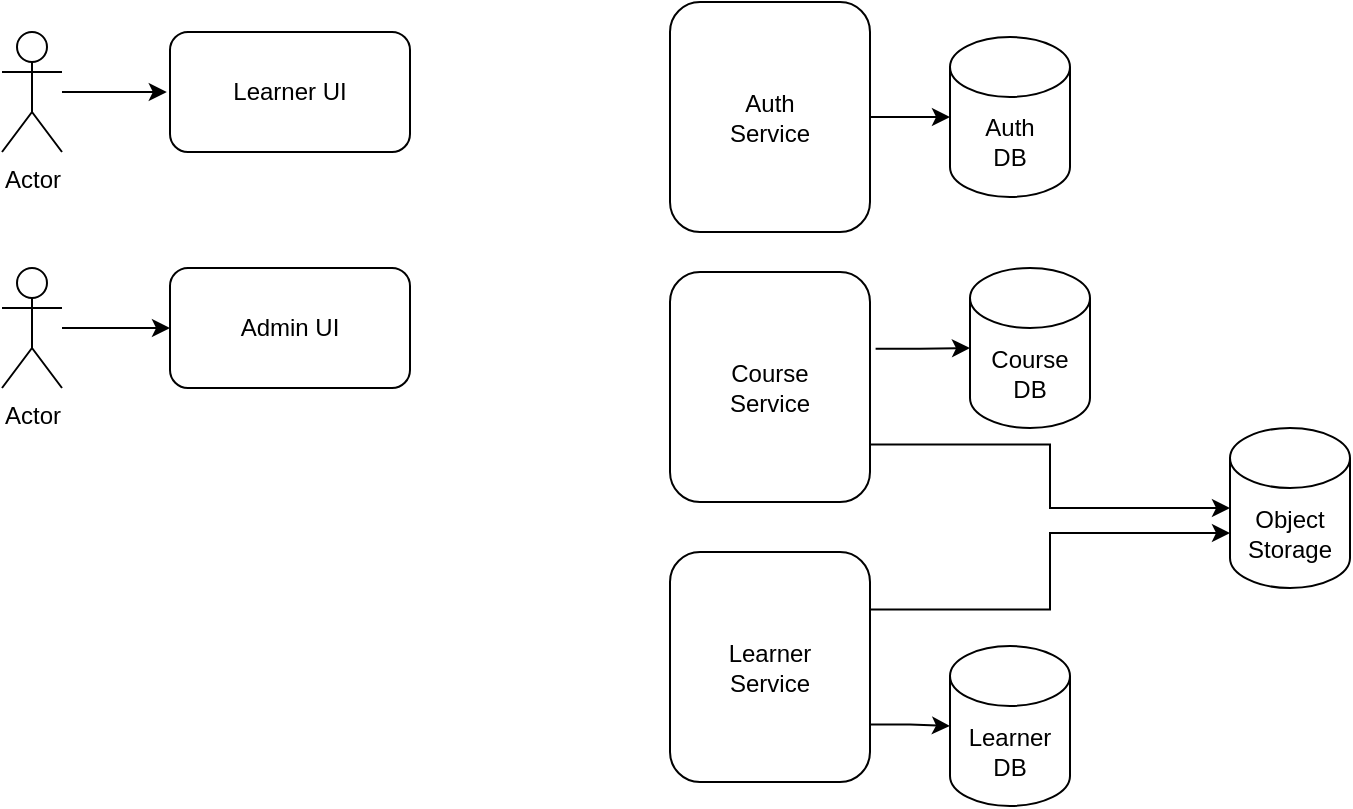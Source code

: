 <mxfile version="19.0.2" type="github" pages="4">
  <diagram id="a-NPTr9tY3nA0teMm3H9" name="Overall Architecture">
    <mxGraphModel dx="1038" dy="557" grid="0" gridSize="10" guides="1" tooltips="1" connect="1" arrows="1" fold="1" page="1" pageScale="1" pageWidth="827" pageHeight="1169" math="0" shadow="0">
      <root>
        <mxCell id="0" />
        <mxCell id="1" parent="0" />
        <mxCell id="u7OoludS2431rdrwOv_b-2" value="Admin UI" style="rounded=1;whiteSpace=wrap;html=1;" parent="1" vertex="1">
          <mxGeometry x="130" y="218" width="120" height="60" as="geometry" />
        </mxCell>
        <mxCell id="u7OoludS2431rdrwOv_b-3" value="Learner UI" style="rounded=1;whiteSpace=wrap;html=1;" parent="1" vertex="1">
          <mxGeometry x="130" y="100" width="120" height="60" as="geometry" />
        </mxCell>
        <mxCell id="u7OoludS2431rdrwOv_b-6" style="edgeStyle=orthogonalEdgeStyle;rounded=0;orthogonalLoop=1;jettySize=auto;html=1;entryX=0;entryY=0.5;entryDx=0;entryDy=0;entryPerimeter=0;" parent="1" source="u7OoludS2431rdrwOv_b-4" target="u7OoludS2431rdrwOv_b-5" edge="1">
          <mxGeometry relative="1" as="geometry" />
        </mxCell>
        <mxCell id="u7OoludS2431rdrwOv_b-4" value="Auth&lt;br&gt;Service" style="rounded=1;whiteSpace=wrap;html=1;" parent="1" vertex="1">
          <mxGeometry x="380" y="85" width="100" height="115" as="geometry" />
        </mxCell>
        <mxCell id="u7OoludS2431rdrwOv_b-5" value="Auth&lt;br&gt;DB" style="shape=cylinder3;whiteSpace=wrap;html=1;boundedLbl=1;backgroundOutline=1;size=15;" parent="1" vertex="1">
          <mxGeometry x="520" y="102.5" width="60" height="80" as="geometry" />
        </mxCell>
        <mxCell id="u7OoludS2431rdrwOv_b-15" style="edgeStyle=orthogonalEdgeStyle;rounded=0;orthogonalLoop=1;jettySize=auto;html=1;entryX=0;entryY=0.5;entryDx=0;entryDy=0;entryPerimeter=0;exitX=1.028;exitY=0.334;exitDx=0;exitDy=0;exitPerimeter=0;" parent="1" source="u7OoludS2431rdrwOv_b-11" target="u7OoludS2431rdrwOv_b-12" edge="1">
          <mxGeometry relative="1" as="geometry">
            <mxPoint x="490" y="258" as="sourcePoint" />
          </mxGeometry>
        </mxCell>
        <mxCell id="u7OoludS2431rdrwOv_b-18" style="edgeStyle=orthogonalEdgeStyle;rounded=0;orthogonalLoop=1;jettySize=auto;html=1;exitX=1;exitY=0.75;exitDx=0;exitDy=0;" parent="1" source="u7OoludS2431rdrwOv_b-11" target="u7OoludS2431rdrwOv_b-17" edge="1">
          <mxGeometry relative="1" as="geometry" />
        </mxCell>
        <mxCell id="u7OoludS2431rdrwOv_b-11" value="Course&lt;br&gt;Service" style="rounded=1;whiteSpace=wrap;html=1;" parent="1" vertex="1">
          <mxGeometry x="380" y="220" width="100" height="115" as="geometry" />
        </mxCell>
        <mxCell id="u7OoludS2431rdrwOv_b-12" value="Course&lt;br&gt;DB" style="shape=cylinder3;whiteSpace=wrap;html=1;boundedLbl=1;backgroundOutline=1;size=15;" parent="1" vertex="1">
          <mxGeometry x="530" y="218" width="60" height="80" as="geometry" />
        </mxCell>
        <mxCell id="u7OoludS2431rdrwOv_b-16" style="edgeStyle=orthogonalEdgeStyle;rounded=0;orthogonalLoop=1;jettySize=auto;html=1;entryX=0;entryY=0.5;entryDx=0;entryDy=0;entryPerimeter=0;exitX=1;exitY=0.75;exitDx=0;exitDy=0;" parent="1" source="u7OoludS2431rdrwOv_b-13" target="u7OoludS2431rdrwOv_b-14" edge="1">
          <mxGeometry relative="1" as="geometry">
            <mxPoint x="490" y="450" as="sourcePoint" />
          </mxGeometry>
        </mxCell>
        <mxCell id="u7OoludS2431rdrwOv_b-19" style="edgeStyle=orthogonalEdgeStyle;rounded=0;orthogonalLoop=1;jettySize=auto;html=1;exitX=1;exitY=0.25;exitDx=0;exitDy=0;entryX=0;entryY=0;entryDx=0;entryDy=52.5;entryPerimeter=0;" parent="1" source="u7OoludS2431rdrwOv_b-13" target="u7OoludS2431rdrwOv_b-17" edge="1">
          <mxGeometry relative="1" as="geometry" />
        </mxCell>
        <mxCell id="u7OoludS2431rdrwOv_b-13" value="Learner&lt;br&gt;Service" style="rounded=1;whiteSpace=wrap;html=1;" parent="1" vertex="1">
          <mxGeometry x="380" y="360" width="100" height="115" as="geometry" />
        </mxCell>
        <mxCell id="u7OoludS2431rdrwOv_b-14" value="Learner&lt;br&gt;DB" style="shape=cylinder3;whiteSpace=wrap;html=1;boundedLbl=1;backgroundOutline=1;size=15;" parent="1" vertex="1">
          <mxGeometry x="520" y="407" width="60" height="80" as="geometry" />
        </mxCell>
        <mxCell id="u7OoludS2431rdrwOv_b-17" value="Object Storage" style="shape=cylinder3;whiteSpace=wrap;html=1;boundedLbl=1;backgroundOutline=1;size=15;" parent="1" vertex="1">
          <mxGeometry x="660" y="298" width="60" height="80" as="geometry" />
        </mxCell>
        <mxCell id="ELlhZlqTuNq26rO8_Pde-2" style="edgeStyle=orthogonalEdgeStyle;curved=1;orthogonalLoop=1;jettySize=auto;html=1;" edge="1" parent="1" source="ELlhZlqTuNq26rO8_Pde-1">
          <mxGeometry relative="1" as="geometry">
            <mxPoint x="128.4" y="130" as="targetPoint" />
          </mxGeometry>
        </mxCell>
        <mxCell id="ELlhZlqTuNq26rO8_Pde-1" value="Actor" style="shape=umlActor;verticalLabelPosition=bottom;verticalAlign=top;html=1;outlineConnect=0;" vertex="1" parent="1">
          <mxGeometry x="46" y="100" width="30" height="60" as="geometry" />
        </mxCell>
        <mxCell id="ELlhZlqTuNq26rO8_Pde-6" style="edgeStyle=orthogonalEdgeStyle;curved=1;orthogonalLoop=1;jettySize=auto;html=1;entryX=0;entryY=0.5;entryDx=0;entryDy=0;" edge="1" parent="1" source="ELlhZlqTuNq26rO8_Pde-3" target="u7OoludS2431rdrwOv_b-2">
          <mxGeometry relative="1" as="geometry" />
        </mxCell>
        <mxCell id="ELlhZlqTuNq26rO8_Pde-3" value="Actor" style="shape=umlActor;verticalLabelPosition=bottom;verticalAlign=top;html=1;outlineConnect=0;" vertex="1" parent="1">
          <mxGeometry x="46" y="218" width="30" height="60" as="geometry" />
        </mxCell>
      </root>
    </mxGraphModel>
  </diagram>
  <diagram id="x5DXFY_6ejhB1cpji8RZ" name="Services">
    <mxGraphModel dx="1038" dy="557" grid="0" gridSize="10" guides="1" tooltips="1" connect="1" arrows="1" fold="1" page="1" pageScale="1" pageWidth="827" pageHeight="1169" math="0" shadow="0">
      <root>
        <mxCell id="0" />
        <mxCell id="1" parent="0" />
        <mxCell id="57I7dCrpW-HKnF3WccSM-1" value="Auth" style="rounded=1;whiteSpace=wrap;html=1;fillColor=#fff2cc;strokeColor=#d6b656;" parent="1" vertex="1">
          <mxGeometry x="160" y="50" width="120" height="60" as="geometry" />
        </mxCell>
        <mxCell id="57I7dCrpW-HKnF3WccSM-2" value="Certification" style="rounded=1;whiteSpace=wrap;html=1;fillColor=#fff2cc;strokeColor=#d6b656;" parent="1" vertex="1">
          <mxGeometry x="160" y="352" width="120" height="60" as="geometry" />
        </mxCell>
        <mxCell id="57I7dCrpW-HKnF3WccSM-3" value="Course" style="rounded=1;whiteSpace=wrap;html=1;fillColor=#fff2cc;strokeColor=#d6b656;" parent="1" vertex="1">
          <mxGeometry x="160" y="152" width="120" height="60" as="geometry" />
        </mxCell>
        <mxCell id="57I7dCrpW-HKnF3WccSM-4" value="Learner" style="rounded=1;whiteSpace=wrap;html=1;fillColor=#fff2cc;strokeColor=#d6b656;" parent="1" vertex="1">
          <mxGeometry x="160" y="252" width="120" height="60" as="geometry" />
        </mxCell>
        <mxCell id="Q0LaRAZ2LkIC-5ek2yOz-1" value="User Registration and Login" style="text;html=1;align=center;verticalAlign=middle;resizable=0;points=[];autosize=1;strokeColor=none;fillColor=none;" vertex="1" parent="1">
          <mxGeometry x="318" y="70" width="160" height="20" as="geometry" />
        </mxCell>
        <mxCell id="2-DjMthBuwTk8WeSACzA-2" value="" style="shape=curlyBracket;whiteSpace=wrap;html=1;rounded=1;" vertex="1" parent="1">
          <mxGeometry x="302" y="38" width="20" height="84" as="geometry" />
        </mxCell>
        <mxCell id="2-DjMthBuwTk8WeSACzA-3" value="Course Creation and publishing" style="text;html=1;align=center;verticalAlign=middle;resizable=0;points=[];autosize=1;strokeColor=none;fillColor=none;" vertex="1" parent="1">
          <mxGeometry x="322" y="173" width="178" height="18" as="geometry" />
        </mxCell>
        <mxCell id="2-DjMthBuwTk8WeSACzA-4" value="" style="shape=curlyBracket;whiteSpace=wrap;html=1;rounded=1;" vertex="1" parent="1">
          <mxGeometry x="302" y="140" width="20" height="84" as="geometry" />
        </mxCell>
        <mxCell id="2-DjMthBuwTk8WeSACzA-5" value="User enrollment in course and progress" style="text;html=1;align=center;verticalAlign=middle;resizable=0;points=[];autosize=1;strokeColor=none;fillColor=none;" vertex="1" parent="1">
          <mxGeometry x="322" y="273" width="220" height="18" as="geometry" />
        </mxCell>
        <mxCell id="2-DjMthBuwTk8WeSACzA-6" value="" style="shape=curlyBracket;whiteSpace=wrap;html=1;rounded=1;" vertex="1" parent="1">
          <mxGeometry x="302" y="240" width="20" height="84" as="geometry" />
        </mxCell>
        <mxCell id="2-DjMthBuwTk8WeSACzA-7" value="Certification generation" style="text;html=1;align=center;verticalAlign=middle;resizable=0;points=[];autosize=1;strokeColor=none;fillColor=none;" vertex="1" parent="1">
          <mxGeometry x="322" y="373" width="133" height="18" as="geometry" />
        </mxCell>
        <mxCell id="2-DjMthBuwTk8WeSACzA-8" value="" style="shape=curlyBracket;whiteSpace=wrap;html=1;rounded=1;" vertex="1" parent="1">
          <mxGeometry x="302" y="340" width="20" height="84" as="geometry" />
        </mxCell>
        <mxCell id="YY5vWQGlavwJLuiO7h7m-1" value="Common" style="rounded=1;whiteSpace=wrap;html=1;fillColor=#fff2cc;strokeColor=#d6b656;" vertex="1" parent="1">
          <mxGeometry x="160" y="452" width="120" height="60" as="geometry" />
        </mxCell>
        <mxCell id="YY5vWQGlavwJLuiO7h7m-2" value="Event list, error handing etc." style="text;html=1;align=center;verticalAlign=middle;resizable=0;points=[];autosize=1;strokeColor=none;fillColor=none;" vertex="1" parent="1">
          <mxGeometry x="322" y="480" width="159" height="18" as="geometry" />
        </mxCell>
        <mxCell id="YY5vWQGlavwJLuiO7h7m-3" value="" style="shape=curlyBracket;whiteSpace=wrap;html=1;rounded=1;" vertex="1" parent="1">
          <mxGeometry x="302" y="447" width="20" height="84" as="geometry" />
        </mxCell>
      </root>
    </mxGraphModel>
  </diagram>
  <diagram id="Nfhe6r-KBdNHMgunt99W" name="Resources">
    <mxGraphModel dx="1038" dy="557" grid="0" gridSize="10" guides="1" tooltips="1" connect="1" arrows="1" fold="1" page="1" pageScale="1" pageWidth="827" pageHeight="1169" math="0" shadow="0">
      <root>
        <mxCell id="0" />
        <mxCell id="1" parent="0" />
        <mxCell id="XWBJiCIey8_S6NXvZyKZ-1" value="User" style="rounded=0;whiteSpace=wrap;html=1;fillColor=#f8cecc;strokeColor=#b85450;" parent="1" vertex="1">
          <mxGeometry x="100" y="40" width="220" height="30" as="geometry" />
        </mxCell>
        <mxCell id="XWBJiCIey8_S6NXvZyKZ-3" value="Name" style="rounded=0;whiteSpace=wrap;html=1;fillColor=#d5e8d4;strokeColor=#82b366;" parent="1" vertex="1">
          <mxGeometry x="100" y="70" width="110" height="30" as="geometry" />
        </mxCell>
        <mxCell id="XWBJiCIey8_S6NXvZyKZ-5" value="Type" style="rounded=0;whiteSpace=wrap;html=1;fillColor=#d5e8d4;strokeColor=#82b366;" parent="1" vertex="1">
          <mxGeometry x="210" y="70" width="110" height="30" as="geometry" />
        </mxCell>
        <mxCell id="XWBJiCIey8_S6NXvZyKZ-6" value="id" style="rounded=0;whiteSpace=wrap;html=1;" parent="1" vertex="1">
          <mxGeometry x="100" y="100" width="110" height="30" as="geometry" />
        </mxCell>
        <mxCell id="XWBJiCIey8_S6NXvZyKZ-7" value="uuid&lt;span style=&quot;color: rgba(0, 0, 0, 0); font-family: monospace; font-size: 0px; text-align: start;&quot;&gt;%3CmxGraphModel%3E%3Croot%3E%3CmxCell%20id%3D%220%22%2F%3E%3CmxCell%20id%3D%221%22%20parent%3D%220%22%2F%3E%3CmxCell%20id%3D%222%22%20value%3D%22Name%22%20style%3D%22rounded%3D0%3BwhiteSpace%3Dwrap%3Bhtml%3D1%3B%22%20vertex%3D%221%22%20parent%3D%221%22%3E%3CmxGeometry%20x%3D%22100%22%20y%3D%2270%22%20width%3D%22110%22%20height%3D%2230%22%20as%3D%22geometry%22%2F%3E%3C%2FmxCell%3E%3CmxCell%20id%3D%223%22%20value%3D%22Type%22%20style%3D%22rounded%3D0%3BwhiteSpace%3Dwrap%3Bhtml%3D1%3B%22%20vertex%3D%221%22%20parent%3D%221%22%3E%3CmxGeometry%20x%3D%22210%22%20y%3D%2270%22%20width%3D%22110%22%20height%3D%2230%22%20as%3D%22geometry%22%2F%3E%3C%2FmxCell%3E%3C%2Froot%3E%3C%2FmxGraphModel%3E&lt;/span&gt;&lt;span style=&quot;color: rgba(0, 0, 0, 0); font-family: monospace; font-size: 0px; text-align: start;&quot;&gt;%3CmxGraphModel%3E%3Croot%3E%3CmxCell%20id%3D%220%22%2F%3E%3CmxCell%20id%3D%221%22%20parent%3D%220%22%2F%3E%3CmxCell%20id%3D%222%22%20value%3D%22Name%22%20style%3D%22rounded%3D0%3BwhiteSpace%3Dwrap%3Bhtml%3D1%3B%22%20vertex%3D%221%22%20parent%3D%221%22%3E%3CmxGeometry%20x%3D%22100%22%20y%3D%2270%22%20width%3D%22110%22%20height%3D%2230%22%20as%3D%22geometry%22%2F%3E%3C%2FmxCell%3E%3CmxCell%20id%3D%223%22%20value%3D%22Type%22%20style%3D%22rounded%3D0%3BwhiteSpace%3Dwrap%3Bhtml%3D1%3B%22%20vertex%3D%221%22%20parent%3D%221%22%3E%3CmxGeometry%20x%3D%22210%22%20y%3D%2270%22%20width%3D%22110%22%20height%3D%2230%22%20as%3D%22geometry%22%2F%3E%3C%2FmxCell%3E%3C%2Froot%3E%3C%2FmxGraphModel%3E&lt;/span&gt;" style="rounded=0;whiteSpace=wrap;html=1;" parent="1" vertex="1">
          <mxGeometry x="210" y="100" width="110" height="30" as="geometry" />
        </mxCell>
        <mxCell id="XWBJiCIey8_S6NXvZyKZ-8" value="email" style="rounded=0;whiteSpace=wrap;html=1;" parent="1" vertex="1">
          <mxGeometry x="100" y="130" width="110" height="30" as="geometry" />
        </mxCell>
        <mxCell id="XWBJiCIey8_S6NXvZyKZ-9" value="string" style="rounded=0;whiteSpace=wrap;html=1;" parent="1" vertex="1">
          <mxGeometry x="210" y="130" width="110" height="30" as="geometry" />
        </mxCell>
        <mxCell id="iyIOee76f_i_s_nrc580-1" value="password" style="rounded=0;whiteSpace=wrap;html=1;" vertex="1" parent="1">
          <mxGeometry x="100" y="160" width="110" height="30" as="geometry" />
        </mxCell>
        <mxCell id="iyIOee76f_i_s_nrc580-2" value="string" style="rounded=0;whiteSpace=wrap;html=1;" vertex="1" parent="1">
          <mxGeometry x="210" y="160" width="110" height="30" as="geometry" />
        </mxCell>
        <mxCell id="iyIOee76f_i_s_nrc580-3" value="Course" style="rounded=0;whiteSpace=wrap;html=1;fillColor=#f8cecc;strokeColor=#b85450;" vertex="1" parent="1">
          <mxGeometry x="380" y="40" width="220" height="30" as="geometry" />
        </mxCell>
        <mxCell id="iyIOee76f_i_s_nrc580-4" value="Name" style="rounded=0;whiteSpace=wrap;html=1;fillColor=#d5e8d4;strokeColor=#82b366;" vertex="1" parent="1">
          <mxGeometry x="380" y="70" width="110" height="30" as="geometry" />
        </mxCell>
        <mxCell id="iyIOee76f_i_s_nrc580-5" value="Type" style="rounded=0;whiteSpace=wrap;html=1;fillColor=#d5e8d4;strokeColor=#82b366;" vertex="1" parent="1">
          <mxGeometry x="490" y="70" width="110" height="30" as="geometry" />
        </mxCell>
        <mxCell id="iyIOee76f_i_s_nrc580-6" value="id" style="rounded=0;whiteSpace=wrap;html=1;" vertex="1" parent="1">
          <mxGeometry x="380" y="100" width="110" height="30" as="geometry" />
        </mxCell>
        <mxCell id="iyIOee76f_i_s_nrc580-7" value="uuid&lt;span style=&quot;color: rgba(0, 0, 0, 0); font-family: monospace; font-size: 0px; text-align: start;&quot;&gt;%3CmxGraphModel%3E%3Croot%3E%3CmxCell%20id%3D%220%22%2F%3E%3CmxCell%20id%3D%221%22%20parent%3D%220%22%2F%3E%3CmxCell%20id%3D%222%22%20value%3D%22Name%22%20style%3D%22rounded%3D0%3BwhiteSpace%3Dwrap%3Bhtml%3D1%3B%22%20vertex%3D%221%22%20parent%3D%221%22%3E%3CmxGeometry%20x%3D%22100%22%20y%3D%2270%22%20width%3D%22110%22%20height%3D%2230%22%20as%3D%22geometry%22%2F%3E%3C%2FmxCell%3E%3CmxCell%20id%3D%223%22%20value%3D%22Type%22%20style%3D%22rounded%3D0%3BwhiteSpace%3Dwrap%3Bhtml%3D1%3B%22%20vertex%3D%221%22%20parent%3D%221%22%3E%3CmxGeometry%20x%3D%22210%22%20y%3D%2270%22%20width%3D%22110%22%20height%3D%2230%22%20as%3D%22geometry%22%2F%3E%3C%2FmxCell%3E%3C%2Froot%3E%3C%2FmxGraphModel%3E&lt;/span&gt;&lt;span style=&quot;color: rgba(0, 0, 0, 0); font-family: monospace; font-size: 0px; text-align: start;&quot;&gt;%3CmxGraphModel%3E%3Croot%3E%3CmxCell%20id%3D%220%22%2F%3E%3CmxCell%20id%3D%221%22%20parent%3D%220%22%2F%3E%3CmxCell%20id%3D%222%22%20value%3D%22Name%22%20style%3D%22rounded%3D0%3BwhiteSpace%3Dwrap%3Bhtml%3D1%3B%22%20vertex%3D%221%22%20parent%3D%221%22%3E%3CmxGeometry%20x%3D%22100%22%20y%3D%2270%22%20width%3D%22110%22%20height%3D%2230%22%20as%3D%22geometry%22%2F%3E%3C%2FmxCell%3E%3CmxCell%20id%3D%223%22%20value%3D%22Type%22%20style%3D%22rounded%3D0%3BwhiteSpace%3Dwrap%3Bhtml%3D1%3B%22%20vertex%3D%221%22%20parent%3D%221%22%3E%3CmxGeometry%20x%3D%22210%22%20y%3D%2270%22%20width%3D%22110%22%20height%3D%2230%22%20as%3D%22geometry%22%2F%3E%3C%2FmxCell%3E%3C%2Froot%3E%3C%2FmxGraphModel%3E&lt;/span&gt;" style="rounded=0;whiteSpace=wrap;html=1;" vertex="1" parent="1">
          <mxGeometry x="490" y="100" width="110" height="30" as="geometry" />
        </mxCell>
        <mxCell id="iyIOee76f_i_s_nrc580-8" value="title" style="rounded=0;whiteSpace=wrap;html=1;" vertex="1" parent="1">
          <mxGeometry x="380" y="130" width="110" height="30" as="geometry" />
        </mxCell>
        <mxCell id="iyIOee76f_i_s_nrc580-9" value="string" style="rounded=0;whiteSpace=wrap;html=1;" vertex="1" parent="1">
          <mxGeometry x="490" y="130" width="110" height="30" as="geometry" />
        </mxCell>
        <mxCell id="iyIOee76f_i_s_nrc580-10" value="description" style="rounded=0;whiteSpace=wrap;html=1;" vertex="1" parent="1">
          <mxGeometry x="380" y="160" width="110" height="30" as="geometry" />
        </mxCell>
        <mxCell id="iyIOee76f_i_s_nrc580-11" value="string" style="rounded=0;whiteSpace=wrap;html=1;" vertex="1" parent="1">
          <mxGeometry x="490" y="160" width="110" height="30" as="geometry" />
        </mxCell>
        <mxCell id="iyIOee76f_i_s_nrc580-12" value="duration" style="rounded=0;whiteSpace=wrap;html=1;" vertex="1" parent="1">
          <mxGeometry x="380" y="190" width="110" height="30" as="geometry" />
        </mxCell>
        <mxCell id="iyIOee76f_i_s_nrc580-13" value="number" style="rounded=0;whiteSpace=wrap;html=1;" vertex="1" parent="1">
          <mxGeometry x="490" y="190" width="110" height="30" as="geometry" />
        </mxCell>
        <mxCell id="mq4JqeKyCOOxFtrCsDk6-1" value="Certificate" style="rounded=0;whiteSpace=wrap;html=1;fillColor=#f8cecc;strokeColor=#b85450;" vertex="1" parent="1">
          <mxGeometry x="380" y="272" width="220" height="30" as="geometry" />
        </mxCell>
        <mxCell id="mq4JqeKyCOOxFtrCsDk6-2" value="Name" style="rounded=0;whiteSpace=wrap;html=1;fillColor=#d5e8d4;strokeColor=#82b366;" vertex="1" parent="1">
          <mxGeometry x="380" y="302" width="110" height="30" as="geometry" />
        </mxCell>
        <mxCell id="mq4JqeKyCOOxFtrCsDk6-3" value="Type" style="rounded=0;whiteSpace=wrap;html=1;fillColor=#d5e8d4;strokeColor=#82b366;" vertex="1" parent="1">
          <mxGeometry x="490" y="302" width="110" height="30" as="geometry" />
        </mxCell>
        <mxCell id="mq4JqeKyCOOxFtrCsDk6-4" value="user id" style="rounded=0;whiteSpace=wrap;html=1;" vertex="1" parent="1">
          <mxGeometry x="380" y="362" width="110" height="30" as="geometry" />
        </mxCell>
        <mxCell id="mq4JqeKyCOOxFtrCsDk6-5" value="Ref to User" style="rounded=0;whiteSpace=wrap;html=1;" vertex="1" parent="1">
          <mxGeometry x="490" y="362" width="110" height="30" as="geometry" />
        </mxCell>
        <mxCell id="mq4JqeKyCOOxFtrCsDk6-6" value="course id" style="rounded=0;whiteSpace=wrap;html=1;" vertex="1" parent="1">
          <mxGeometry x="380" y="392" width="110" height="30" as="geometry" />
        </mxCell>
        <mxCell id="mq4JqeKyCOOxFtrCsDk6-7" value="Ref to Course" style="rounded=0;whiteSpace=wrap;html=1;" vertex="1" parent="1">
          <mxGeometry x="490" y="392" width="110" height="30" as="geometry" />
        </mxCell>
        <mxCell id="mq4JqeKyCOOxFtrCsDk6-8" value="issued on" style="rounded=0;whiteSpace=wrap;html=1;" vertex="1" parent="1">
          <mxGeometry x="380" y="422" width="110" height="30" as="geometry" />
        </mxCell>
        <mxCell id="mq4JqeKyCOOxFtrCsDk6-9" value="date" style="rounded=0;whiteSpace=wrap;html=1;" vertex="1" parent="1">
          <mxGeometry x="490" y="422" width="110" height="30" as="geometry" />
        </mxCell>
        <mxCell id="hwH2bEkIZIWVgAO2QKVS-1" value="Learner" style="rounded=0;whiteSpace=wrap;html=1;fillColor=#f8cecc;strokeColor=#b85450;" vertex="1" parent="1">
          <mxGeometry x="100" y="272" width="220" height="30" as="geometry" />
        </mxCell>
        <mxCell id="hwH2bEkIZIWVgAO2QKVS-2" value="Name" style="rounded=0;whiteSpace=wrap;html=1;fillColor=#d5e8d4;strokeColor=#82b366;" vertex="1" parent="1">
          <mxGeometry x="100" y="302" width="110" height="30" as="geometry" />
        </mxCell>
        <mxCell id="hwH2bEkIZIWVgAO2QKVS-3" value="Type" style="rounded=0;whiteSpace=wrap;html=1;fillColor=#d5e8d4;strokeColor=#82b366;" vertex="1" parent="1">
          <mxGeometry x="210" y="302" width="110" height="30" as="geometry" />
        </mxCell>
        <mxCell id="hwH2bEkIZIWVgAO2QKVS-4" value="user id" style="rounded=0;whiteSpace=wrap;html=1;" vertex="1" parent="1">
          <mxGeometry x="100" y="332" width="110" height="30" as="geometry" />
        </mxCell>
        <mxCell id="hwH2bEkIZIWVgAO2QKVS-5" value="Ref to User" style="rounded=0;whiteSpace=wrap;html=1;" vertex="1" parent="1">
          <mxGeometry x="210" y="332" width="110" height="30" as="geometry" />
        </mxCell>
        <mxCell id="hwH2bEkIZIWVgAO2QKVS-6" value="course Id" style="rounded=0;whiteSpace=wrap;html=1;" vertex="1" parent="1">
          <mxGeometry x="100" y="362" width="110" height="30" as="geometry" />
        </mxCell>
        <mxCell id="hwH2bEkIZIWVgAO2QKVS-7" value="Ref to Course" style="rounded=0;whiteSpace=wrap;html=1;" vertex="1" parent="1">
          <mxGeometry x="210" y="362" width="110" height="30" as="geometry" />
        </mxCell>
        <mxCell id="hwH2bEkIZIWVgAO2QKVS-8" value="progress" style="rounded=0;whiteSpace=wrap;html=1;" vertex="1" parent="1">
          <mxGeometry x="100" y="392" width="110" height="30" as="geometry" />
        </mxCell>
        <mxCell id="hwH2bEkIZIWVgAO2QKVS-9" value="number" style="rounded=0;whiteSpace=wrap;html=1;" vertex="1" parent="1">
          <mxGeometry x="210" y="392" width="110" height="30" as="geometry" />
        </mxCell>
        <mxCell id="hwH2bEkIZIWVgAO2QKVS-10" value="certificate number" style="rounded=0;whiteSpace=wrap;html=1;" vertex="1" parent="1">
          <mxGeometry x="380" y="332" width="110" height="30" as="geometry" />
        </mxCell>
        <mxCell id="hwH2bEkIZIWVgAO2QKVS-11" value="uuid" style="rounded=0;whiteSpace=wrap;html=1;" vertex="1" parent="1">
          <mxGeometry x="490" y="332" width="110" height="30" as="geometry" />
        </mxCell>
      </root>
    </mxGraphModel>
  </diagram>
  <diagram id="DbOocA1S3Oiv8hCybDgt" name="Events">
    <mxGraphModel dx="1038" dy="557" grid="0" gridSize="10" guides="1" tooltips="1" connect="1" arrows="1" fold="1" page="1" pageScale="1" pageWidth="827" pageHeight="1169" math="0" shadow="0">
      <root>
        <mxCell id="0" />
        <mxCell id="1" parent="0" />
        <mxCell id="Y6gnHuDPpP39qqPVMUmv-2" style="edgeStyle=orthogonalEdgeStyle;orthogonalLoop=1;jettySize=auto;html=1;entryX=0;entryY=0.5;entryDx=0;entryDy=0;curved=1;" edge="1" parent="1" source="JtyqXZYGcgffnOQz8q60-1" target="W3-buiESYxP7lp9CMTuZ-4">
          <mxGeometry relative="1" as="geometry" />
        </mxCell>
        <mxCell id="JtyqXZYGcgffnOQz8q60-1" value="New Course Created" style="rounded=1;whiteSpace=wrap;html=1;fillColor=#e1d5e7;strokeColor=#9673a6;" vertex="1" parent="1">
          <mxGeometry x="100" y="186" width="120" height="40" as="geometry" />
        </mxCell>
        <mxCell id="Y6gnHuDPpP39qqPVMUmv-10" style="edgeStyle=orthogonalEdgeStyle;curved=1;orthogonalLoop=1;jettySize=auto;html=1;entryX=0;entryY=0.5;entryDx=0;entryDy=0;" edge="1" parent="1" source="JtyqXZYGcgffnOQz8q60-2" target="W3-buiESYxP7lp9CMTuZ-2">
          <mxGeometry relative="1" as="geometry" />
        </mxCell>
        <mxCell id="JtyqXZYGcgffnOQz8q60-2" value="User Completed Course" style="rounded=1;whiteSpace=wrap;html=1;fillColor=#e1d5e7;strokeColor=#9673a6;" vertex="1" parent="1">
          <mxGeometry x="340" y="186" width="120" height="40" as="geometry" />
        </mxCell>
        <mxCell id="Y6gnHuDPpP39qqPVMUmv-8" style="edgeStyle=orthogonalEdgeStyle;curved=1;orthogonalLoop=1;jettySize=auto;html=1;" edge="1" parent="1" source="W3-buiESYxP7lp9CMTuZ-2" target="Y6gnHuDPpP39qqPVMUmv-1">
          <mxGeometry relative="1" as="geometry" />
        </mxCell>
        <mxCell id="W3-buiESYxP7lp9CMTuZ-2" value="Certification" style="rounded=1;whiteSpace=wrap;html=1;fillColor=#fff2cc;strokeColor=#d6b656;" vertex="1" parent="1">
          <mxGeometry x="565" y="60" width="120" height="60" as="geometry" />
        </mxCell>
        <mxCell id="Y6gnHuDPpP39qqPVMUmv-6" style="edgeStyle=orthogonalEdgeStyle;curved=1;orthogonalLoop=1;jettySize=auto;html=1;entryX=0.5;entryY=0;entryDx=0;entryDy=0;" edge="1" parent="1" source="W3-buiESYxP7lp9CMTuZ-3" target="JtyqXZYGcgffnOQz8q60-1">
          <mxGeometry relative="1" as="geometry" />
        </mxCell>
        <mxCell id="W3-buiESYxP7lp9CMTuZ-3" value="Course" style="rounded=1;whiteSpace=wrap;html=1;fillColor=#fff2cc;strokeColor=#d6b656;" vertex="1" parent="1">
          <mxGeometry x="100" y="60" width="120" height="60" as="geometry" />
        </mxCell>
        <mxCell id="Y6gnHuDPpP39qqPVMUmv-7" style="edgeStyle=orthogonalEdgeStyle;curved=1;orthogonalLoop=1;jettySize=auto;html=1;entryX=0.5;entryY=0;entryDx=0;entryDy=0;" edge="1" parent="1" source="W3-buiESYxP7lp9CMTuZ-4" target="JtyqXZYGcgffnOQz8q60-2">
          <mxGeometry relative="1" as="geometry" />
        </mxCell>
        <mxCell id="W3-buiESYxP7lp9CMTuZ-4" value="Learner" style="rounded=1;whiteSpace=wrap;html=1;fillColor=#fff2cc;strokeColor=#d6b656;" vertex="1" parent="1">
          <mxGeometry x="340" y="60" width="120" height="60" as="geometry" />
        </mxCell>
        <mxCell id="Y6gnHuDPpP39qqPVMUmv-11" style="edgeStyle=orthogonalEdgeStyle;curved=1;orthogonalLoop=1;jettySize=auto;html=1;entryX=0.5;entryY=0;entryDx=0;entryDy=0;" edge="1" parent="1" source="Y6gnHuDPpP39qqPVMUmv-1" target="W3-buiESYxP7lp9CMTuZ-4">
          <mxGeometry relative="1" as="geometry">
            <Array as="points">
              <mxPoint x="769" y="206" />
              <mxPoint x="769" y="22" />
              <mxPoint x="400" y="22" />
            </Array>
          </mxGeometry>
        </mxCell>
        <mxCell id="Y6gnHuDPpP39qqPVMUmv-1" value="Certificate Generated" style="rounded=1;whiteSpace=wrap;html=1;fillColor=#e1d5e7;strokeColor=#9673a6;" vertex="1" parent="1">
          <mxGeometry x="565" y="186" width="120" height="40" as="geometry" />
        </mxCell>
      </root>
    </mxGraphModel>
  </diagram>
</mxfile>

